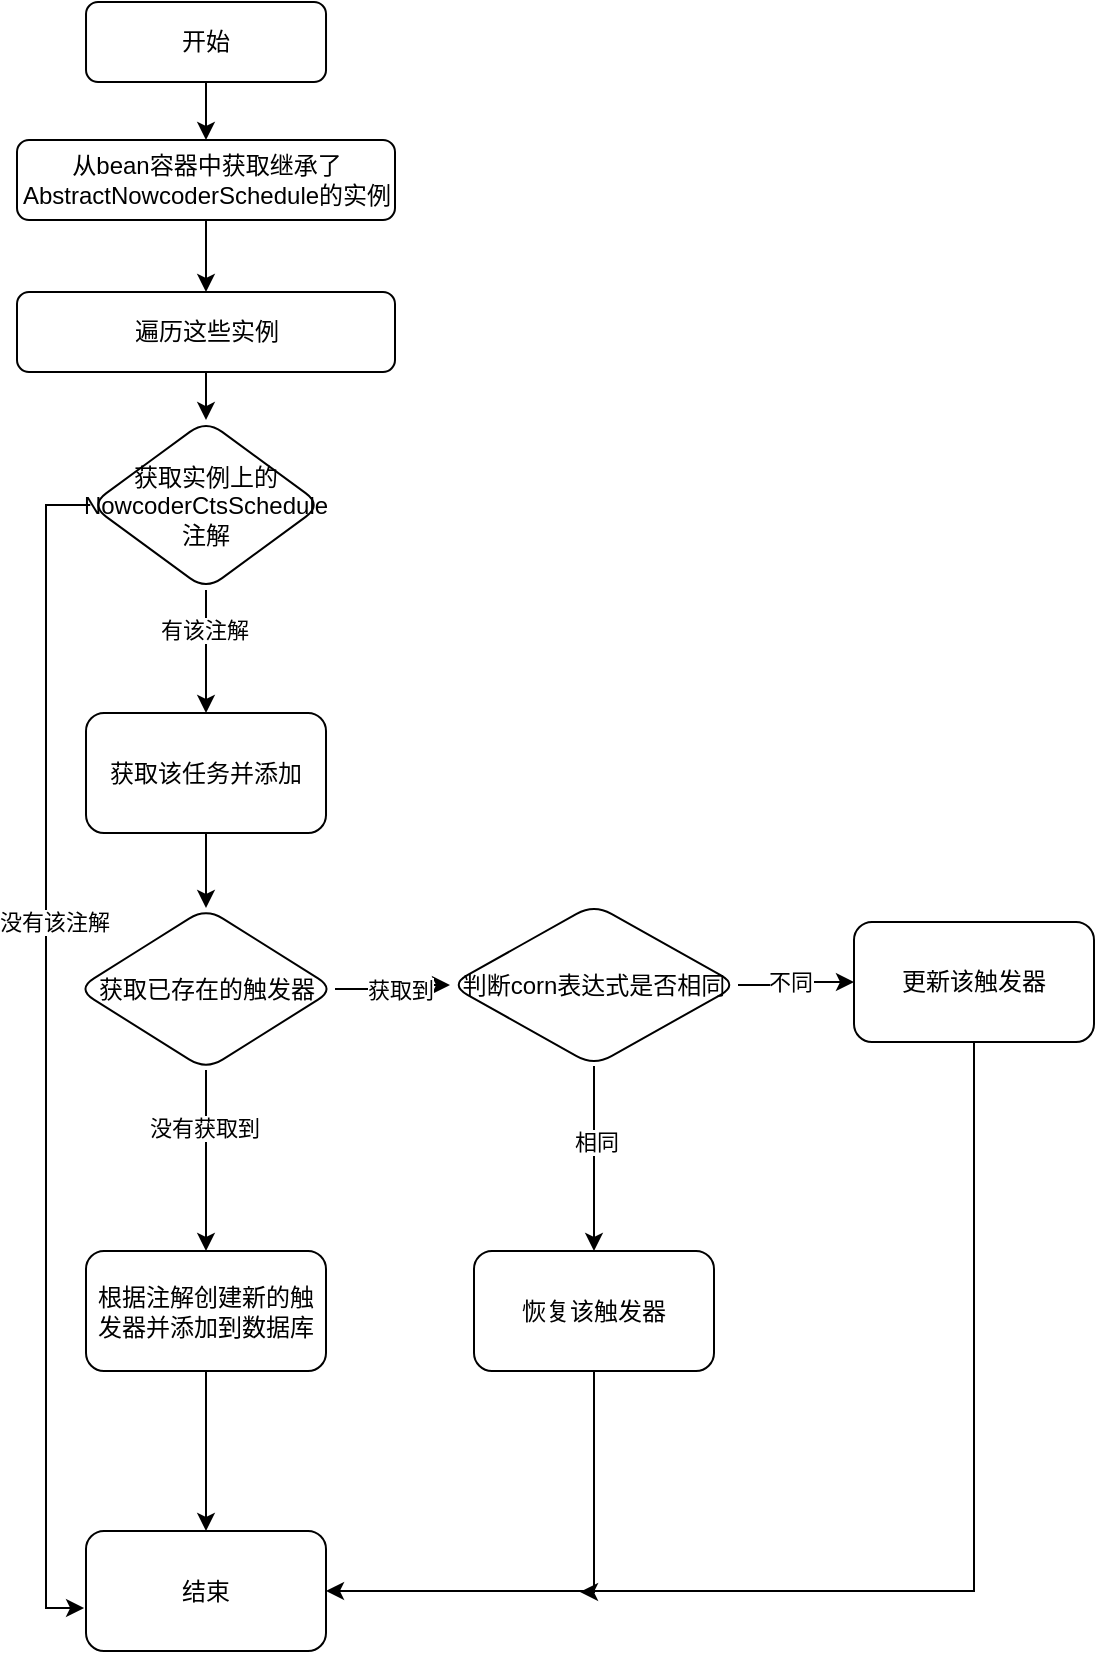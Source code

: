 <mxfile version="14.8.6" type="github">
  <diagram id="C5RBs43oDa-KdzZeNtuy" name="Page-1">
    <mxGraphModel dx="2066" dy="1128" grid="0" gridSize="10" guides="1" tooltips="1" connect="1" arrows="1" fold="1" page="1" pageScale="1" pageWidth="827" pageHeight="1169" math="0" shadow="0">
      <root>
        <mxCell id="WIyWlLk6GJQsqaUBKTNV-0" />
        <mxCell id="WIyWlLk6GJQsqaUBKTNV-1" parent="WIyWlLk6GJQsqaUBKTNV-0" />
        <mxCell id="WFIJJx2UZ5_4lGo2ybD2-1" value="" style="edgeStyle=orthogonalEdgeStyle;rounded=0;orthogonalLoop=1;jettySize=auto;html=1;" edge="1" parent="WIyWlLk6GJQsqaUBKTNV-1" source="WIyWlLk6GJQsqaUBKTNV-3" target="WFIJJx2UZ5_4lGo2ybD2-0">
          <mxGeometry relative="1" as="geometry" />
        </mxCell>
        <mxCell id="WIyWlLk6GJQsqaUBKTNV-3" value="开始" style="rounded=1;whiteSpace=wrap;html=1;fontSize=12;glass=0;strokeWidth=1;shadow=0;" parent="WIyWlLk6GJQsqaUBKTNV-1" vertex="1">
          <mxGeometry x="160.01" y="147" width="120" height="40" as="geometry" />
        </mxCell>
        <mxCell id="WFIJJx2UZ5_4lGo2ybD2-3" value="" style="edgeStyle=orthogonalEdgeStyle;rounded=0;orthogonalLoop=1;jettySize=auto;html=1;" edge="1" parent="WIyWlLk6GJQsqaUBKTNV-1" source="WFIJJx2UZ5_4lGo2ybD2-0" target="WFIJJx2UZ5_4lGo2ybD2-2">
          <mxGeometry relative="1" as="geometry" />
        </mxCell>
        <mxCell id="WFIJJx2UZ5_4lGo2ybD2-0" value="从bean容器中获取继承了AbstractNowcoderSchedule的实例" style="rounded=1;whiteSpace=wrap;html=1;fontSize=12;glass=0;strokeWidth=1;shadow=0;" vertex="1" parent="WIyWlLk6GJQsqaUBKTNV-1">
          <mxGeometry x="125.5" y="216" width="189" height="40" as="geometry" />
        </mxCell>
        <mxCell id="WFIJJx2UZ5_4lGo2ybD2-5" value="" style="edgeStyle=orthogonalEdgeStyle;rounded=0;orthogonalLoop=1;jettySize=auto;html=1;" edge="1" parent="WIyWlLk6GJQsqaUBKTNV-1" source="WFIJJx2UZ5_4lGo2ybD2-2" target="WFIJJx2UZ5_4lGo2ybD2-4">
          <mxGeometry relative="1" as="geometry" />
        </mxCell>
        <mxCell id="WFIJJx2UZ5_4lGo2ybD2-2" value="遍历这些实例" style="rounded=1;whiteSpace=wrap;html=1;fontSize=12;glass=0;strokeWidth=1;shadow=0;" vertex="1" parent="WIyWlLk6GJQsqaUBKTNV-1">
          <mxGeometry x="125.5" y="292" width="189" height="40" as="geometry" />
        </mxCell>
        <mxCell id="WFIJJx2UZ5_4lGo2ybD2-7" value="" style="edgeStyle=orthogonalEdgeStyle;rounded=0;orthogonalLoop=1;jettySize=auto;html=1;entryX=-0.008;entryY=0.642;entryDx=0;entryDy=0;entryPerimeter=0;" edge="1" parent="WIyWlLk6GJQsqaUBKTNV-1" source="WFIJJx2UZ5_4lGo2ybD2-4" target="WFIJJx2UZ5_4lGo2ybD2-30">
          <mxGeometry relative="1" as="geometry">
            <mxPoint x="73" y="452" as="targetPoint" />
            <Array as="points">
              <mxPoint x="140" y="399" />
              <mxPoint x="140" y="950" />
            </Array>
          </mxGeometry>
        </mxCell>
        <mxCell id="WFIJJx2UZ5_4lGo2ybD2-8" value="没有该注解" style="edgeLabel;html=1;align=center;verticalAlign=middle;resizable=0;points=[];" vertex="1" connectable="0" parent="WFIJJx2UZ5_4lGo2ybD2-7">
          <mxGeometry x="-0.227" y="4" relative="1" as="geometry">
            <mxPoint y="1" as="offset" />
          </mxGeometry>
        </mxCell>
        <mxCell id="WFIJJx2UZ5_4lGo2ybD2-12" value="" style="edgeStyle=orthogonalEdgeStyle;rounded=0;orthogonalLoop=1;jettySize=auto;html=1;" edge="1" parent="WIyWlLk6GJQsqaUBKTNV-1" source="WFIJJx2UZ5_4lGo2ybD2-4" target="WFIJJx2UZ5_4lGo2ybD2-11">
          <mxGeometry relative="1" as="geometry" />
        </mxCell>
        <mxCell id="WFIJJx2UZ5_4lGo2ybD2-13" value="有该注解" style="edgeLabel;html=1;align=center;verticalAlign=middle;resizable=0;points=[];" vertex="1" connectable="0" parent="WFIJJx2UZ5_4lGo2ybD2-12">
          <mxGeometry x="-0.351" y="-1" relative="1" as="geometry">
            <mxPoint as="offset" />
          </mxGeometry>
        </mxCell>
        <mxCell id="WFIJJx2UZ5_4lGo2ybD2-4" value="获取实例上的NowcoderCtsSchedule注解" style="rhombus;whiteSpace=wrap;html=1;rounded=1;shadow=0;strokeWidth=1;glass=0;" vertex="1" parent="WIyWlLk6GJQsqaUBKTNV-1">
          <mxGeometry x="162.13" y="356" width="115.75" height="85" as="geometry" />
        </mxCell>
        <mxCell id="WFIJJx2UZ5_4lGo2ybD2-17" value="" style="edgeStyle=orthogonalEdgeStyle;rounded=0;orthogonalLoop=1;jettySize=auto;html=1;" edge="1" parent="WIyWlLk6GJQsqaUBKTNV-1" source="WFIJJx2UZ5_4lGo2ybD2-11" target="WFIJJx2UZ5_4lGo2ybD2-16">
          <mxGeometry relative="1" as="geometry" />
        </mxCell>
        <mxCell id="WFIJJx2UZ5_4lGo2ybD2-11" value="获取该任务并添加" style="whiteSpace=wrap;html=1;rounded=1;shadow=0;strokeWidth=1;glass=0;" vertex="1" parent="WIyWlLk6GJQsqaUBKTNV-1">
          <mxGeometry x="160.005" y="502.5" width="120" height="60" as="geometry" />
        </mxCell>
        <mxCell id="WFIJJx2UZ5_4lGo2ybD2-19" value="" style="edgeStyle=orthogonalEdgeStyle;rounded=0;orthogonalLoop=1;jettySize=auto;html=1;" edge="1" parent="WIyWlLk6GJQsqaUBKTNV-1" source="WFIJJx2UZ5_4lGo2ybD2-16" target="WFIJJx2UZ5_4lGo2ybD2-18">
          <mxGeometry relative="1" as="geometry" />
        </mxCell>
        <mxCell id="WFIJJx2UZ5_4lGo2ybD2-20" value="没有获取到" style="edgeLabel;html=1;align=center;verticalAlign=middle;resizable=0;points=[];" vertex="1" connectable="0" parent="WFIJJx2UZ5_4lGo2ybD2-19">
          <mxGeometry x="-0.359" y="-1" relative="1" as="geometry">
            <mxPoint as="offset" />
          </mxGeometry>
        </mxCell>
        <mxCell id="WFIJJx2UZ5_4lGo2ybD2-22" value="" style="edgeStyle=orthogonalEdgeStyle;rounded=0;orthogonalLoop=1;jettySize=auto;html=1;" edge="1" parent="WIyWlLk6GJQsqaUBKTNV-1" source="WFIJJx2UZ5_4lGo2ybD2-16" target="WFIJJx2UZ5_4lGo2ybD2-21">
          <mxGeometry relative="1" as="geometry" />
        </mxCell>
        <mxCell id="WFIJJx2UZ5_4lGo2ybD2-23" value="获取到" style="edgeLabel;html=1;align=center;verticalAlign=middle;resizable=0;points=[];" vertex="1" connectable="0" parent="WFIJJx2UZ5_4lGo2ybD2-22">
          <mxGeometry x="0.138" y="-1" relative="1" as="geometry">
            <mxPoint y="1" as="offset" />
          </mxGeometry>
        </mxCell>
        <mxCell id="WFIJJx2UZ5_4lGo2ybD2-16" value="&lt;span&gt;获取已存在的触发器&lt;/span&gt;" style="rhombus;whiteSpace=wrap;html=1;rounded=1;shadow=0;strokeWidth=1;glass=0;" vertex="1" parent="WIyWlLk6GJQsqaUBKTNV-1">
          <mxGeometry x="155.5" y="600" width="129" height="81" as="geometry" />
        </mxCell>
        <mxCell id="WFIJJx2UZ5_4lGo2ybD2-31" value="" style="edgeStyle=orthogonalEdgeStyle;rounded=0;orthogonalLoop=1;jettySize=auto;html=1;" edge="1" parent="WIyWlLk6GJQsqaUBKTNV-1" source="WFIJJx2UZ5_4lGo2ybD2-18" target="WFIJJx2UZ5_4lGo2ybD2-30">
          <mxGeometry relative="1" as="geometry" />
        </mxCell>
        <mxCell id="WFIJJx2UZ5_4lGo2ybD2-18" value="根据注解创建新的触发器并添加到数据库" style="whiteSpace=wrap;html=1;rounded=1;shadow=0;strokeWidth=1;glass=0;" vertex="1" parent="WIyWlLk6GJQsqaUBKTNV-1">
          <mxGeometry x="160" y="771.5" width="120" height="60" as="geometry" />
        </mxCell>
        <mxCell id="WFIJJx2UZ5_4lGo2ybD2-25" value="" style="edgeStyle=orthogonalEdgeStyle;rounded=0;orthogonalLoop=1;jettySize=auto;html=1;" edge="1" parent="WIyWlLk6GJQsqaUBKTNV-1" source="WFIJJx2UZ5_4lGo2ybD2-21" target="WFIJJx2UZ5_4lGo2ybD2-24">
          <mxGeometry relative="1" as="geometry" />
        </mxCell>
        <mxCell id="WFIJJx2UZ5_4lGo2ybD2-26" value="相同" style="edgeLabel;html=1;align=center;verticalAlign=middle;resizable=0;points=[];" vertex="1" connectable="0" parent="WFIJJx2UZ5_4lGo2ybD2-25">
          <mxGeometry x="-0.182" y="1" relative="1" as="geometry">
            <mxPoint as="offset" />
          </mxGeometry>
        </mxCell>
        <mxCell id="WFIJJx2UZ5_4lGo2ybD2-28" value="" style="edgeStyle=orthogonalEdgeStyle;rounded=0;orthogonalLoop=1;jettySize=auto;html=1;" edge="1" parent="WIyWlLk6GJQsqaUBKTNV-1" source="WFIJJx2UZ5_4lGo2ybD2-21" target="WFIJJx2UZ5_4lGo2ybD2-27">
          <mxGeometry relative="1" as="geometry" />
        </mxCell>
        <mxCell id="WFIJJx2UZ5_4lGo2ybD2-29" value="不同" style="edgeLabel;html=1;align=center;verticalAlign=middle;resizable=0;points=[];" vertex="1" connectable="0" parent="WFIJJx2UZ5_4lGo2ybD2-28">
          <mxGeometry x="-0.13" y="3" relative="1" as="geometry">
            <mxPoint y="1" as="offset" />
          </mxGeometry>
        </mxCell>
        <mxCell id="WFIJJx2UZ5_4lGo2ybD2-21" value="&lt;span&gt;判断corn表达式是否相同&lt;/span&gt;" style="rhombus;whiteSpace=wrap;html=1;rounded=1;shadow=0;strokeWidth=1;glass=0;" vertex="1" parent="WIyWlLk6GJQsqaUBKTNV-1">
          <mxGeometry x="342" y="598" width="144" height="81" as="geometry" />
        </mxCell>
        <mxCell id="WFIJJx2UZ5_4lGo2ybD2-33" style="edgeStyle=orthogonalEdgeStyle;rounded=0;orthogonalLoop=1;jettySize=auto;html=1;" edge="1" parent="WIyWlLk6GJQsqaUBKTNV-1" source="WFIJJx2UZ5_4lGo2ybD2-24">
          <mxGeometry relative="1" as="geometry">
            <mxPoint x="407" y="942" as="targetPoint" />
            <Array as="points">
              <mxPoint x="414" y="942" />
            </Array>
          </mxGeometry>
        </mxCell>
        <mxCell id="WFIJJx2UZ5_4lGo2ybD2-24" value="恢复该触发器" style="whiteSpace=wrap;html=1;rounded=1;shadow=0;strokeWidth=1;glass=0;" vertex="1" parent="WIyWlLk6GJQsqaUBKTNV-1">
          <mxGeometry x="354" y="771.5" width="120" height="60" as="geometry" />
        </mxCell>
        <mxCell id="WFIJJx2UZ5_4lGo2ybD2-32" style="edgeStyle=orthogonalEdgeStyle;rounded=0;orthogonalLoop=1;jettySize=auto;html=1;entryX=1;entryY=0.5;entryDx=0;entryDy=0;" edge="1" parent="WIyWlLk6GJQsqaUBKTNV-1" source="WFIJJx2UZ5_4lGo2ybD2-27" target="WFIJJx2UZ5_4lGo2ybD2-30">
          <mxGeometry relative="1" as="geometry">
            <Array as="points">
              <mxPoint x="604" y="942" />
            </Array>
          </mxGeometry>
        </mxCell>
        <mxCell id="WFIJJx2UZ5_4lGo2ybD2-27" value="更新该触发器" style="whiteSpace=wrap;html=1;rounded=1;shadow=0;strokeWidth=1;glass=0;" vertex="1" parent="WIyWlLk6GJQsqaUBKTNV-1">
          <mxGeometry x="544" y="607" width="120" height="60" as="geometry" />
        </mxCell>
        <mxCell id="WFIJJx2UZ5_4lGo2ybD2-30" value="结束" style="whiteSpace=wrap;html=1;rounded=1;shadow=0;strokeWidth=1;glass=0;" vertex="1" parent="WIyWlLk6GJQsqaUBKTNV-1">
          <mxGeometry x="160" y="911.5" width="120" height="60" as="geometry" />
        </mxCell>
      </root>
    </mxGraphModel>
  </diagram>
</mxfile>
